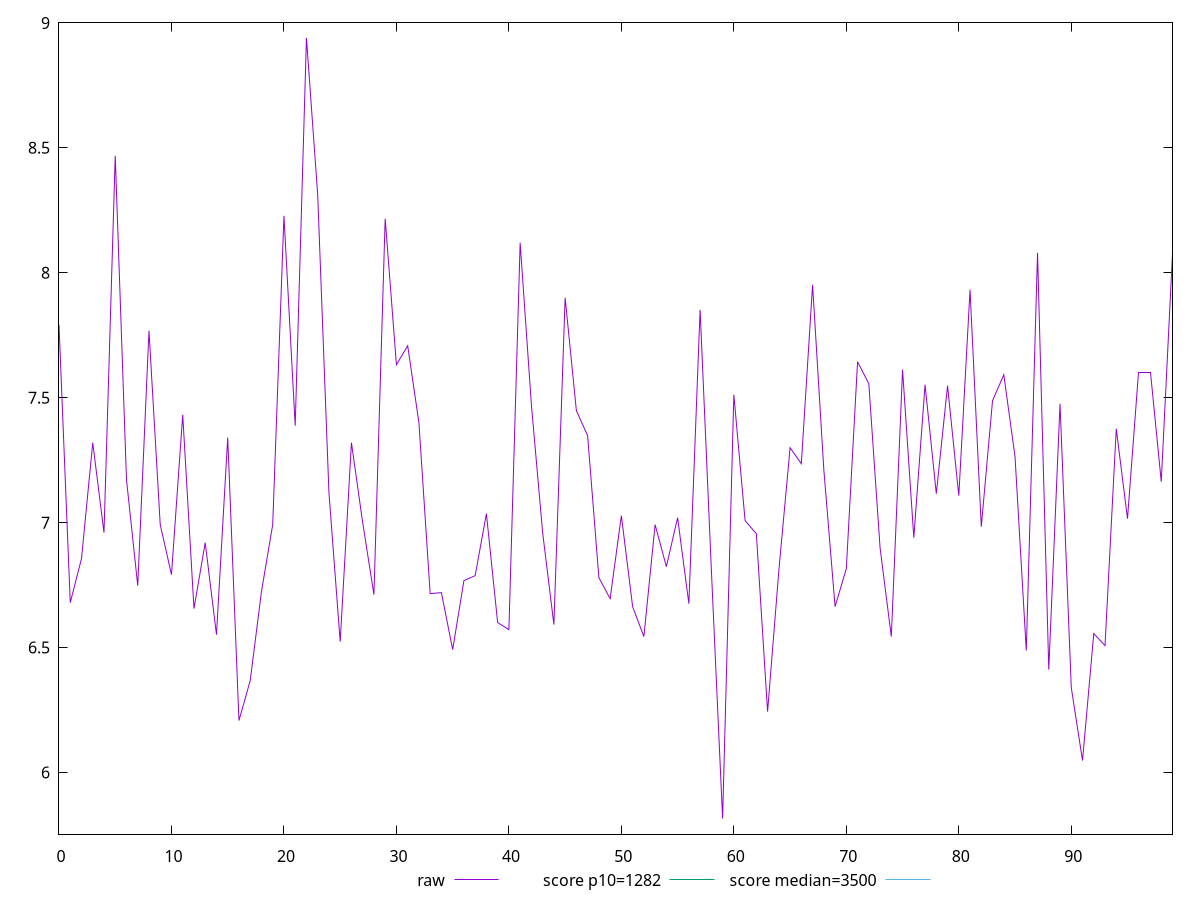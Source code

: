 reset

$raw <<EOF
0 7.792000000000002
1 6.6800000000000015
2 6.856000000000002
3 7.32
4 6.960000000000001
5 8.468000000000002
6 7.1720000000000015
7 6.748000000000001
8 7.768000000000001
9 6.992000000000002
10 6.792000000000002
11 7.432000000000001
12 6.656000000000001
13 6.920000000000001
14 6.552000000000001
15 7.340000000000002
16 6.208000000000002
17 6.368000000000001
18 6.724000000000001
19 6.992000000000001
20 8.228000000000002
21 7.388
22 8.94
23 8.312000000000001
24 7.12
25 6.524000000000001
26 7.32
27 7.000000000000002
28 6.7120000000000015
29 8.216000000000001
30 7.6320000000000014
31 7.708000000000002
32 7.4
33 6.716000000000001
34 6.720000000000001
35 6.492000000000001
36 6.768000000000001
37 6.788000000000002
38 7.036000000000001
39 6.600000000000001
40 6.572000000000001
41 8.120000000000001
42 7.472000000000001
43 6.960000000000001
44 6.5920000000000005
45 7.9
46 7.448000000000002
47 7.348000000000002
48 6.78
49 6.6960000000000015
50 7.0280000000000005
51 6.6640000000000015
52 6.544000000000001
53 6.992000000000001
54 6.824000000000002
55 7.020000000000001
56 6.676000000000001
57 7.852
58 6.812000000000002
59 5.816000000000001
60 7.5120000000000005
61 7.008000000000001
62 6.956000000000001
63 6.2440000000000015
64 6.808000000000001
65 7.300000000000001
66 7.2360000000000015
67 7.952000000000002
68 7.2120000000000015
69 6.664000000000001
70 6.816
71 7.644
72 7.556000000000001
73 6.9
74 6.544000000000001
75 7.612
76 6.940000000000001
77 7.552000000000001
78 7.1160000000000005
79 7.548000000000001
80 7.1080000000000005
81 7.932000000000002
82 6.984000000000002
83 7.488000000000001
84 7.592000000000001
85 7.264000000000001
86 6.488000000000001
87 8.080000000000002
88 6.412000000000001
89 7.476000000000001
90 6.340000000000002
91 6.048000000000002
92 6.556000000000001
93 6.508000000000001
94 7.376000000000001
95 7.016
96 7.600000000000001
97 7.600000000000001
98 7.1640000000000015
99 8.076
EOF

set key outside below
set xrange [0:99]
set yrange [5.753520000000001:9.00248]
set trange [5.753520000000001:9.00248]
set terminal svg size 640, 490 enhanced background rgb 'white'
set output "report_00007_2020-12-11T15:55:29.892Z/bootup-time/samples/pages+cached+noexternal+nofonts+nosvg+noimg+nocss+nojs/raw/values.svg"

plot $raw title "raw" with line, \
     1282 title "score p10=1282", \
     3500 title "score median=3500"

reset
